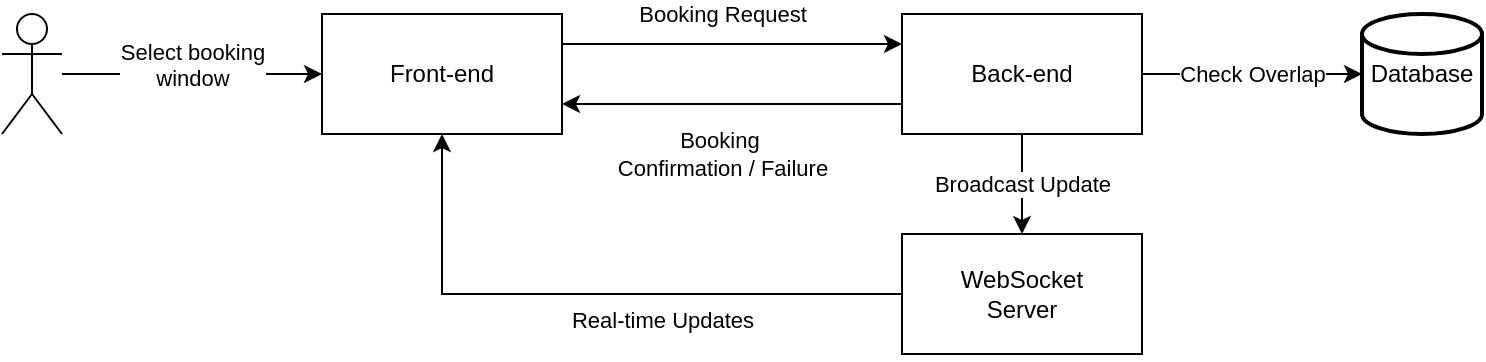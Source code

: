 <mxfile version="25.0.1">
  <diagram id="C5RBs43oDa-KdzZeNtuy" name="Page-1">
    <mxGraphModel dx="1364" dy="795" grid="1" gridSize="10" guides="1" tooltips="1" connect="1" arrows="1" fold="1" page="1" pageScale="1" pageWidth="827" pageHeight="1169" math="0" shadow="0">
      <root>
        <mxCell id="WIyWlLk6GJQsqaUBKTNV-0" />
        <mxCell id="WIyWlLk6GJQsqaUBKTNV-1" parent="WIyWlLk6GJQsqaUBKTNV-0" />
        <mxCell id="JNf_YrvE9puDNG5ZMBzY-5" value="&lt;div&gt;Booking Request&lt;/div&gt;" style="edgeStyle=orthogonalEdgeStyle;rounded=0;orthogonalLoop=1;jettySize=auto;html=1;entryX=0;entryY=0.25;entryDx=0;entryDy=0;exitX=1;exitY=0.25;exitDx=0;exitDy=0;" edge="1" parent="WIyWlLk6GJQsqaUBKTNV-1" source="JNf_YrvE9puDNG5ZMBzY-0" target="JNf_YrvE9puDNG5ZMBzY-4">
          <mxGeometry x="-0.059" y="15" relative="1" as="geometry">
            <mxPoint x="330" y="110" as="sourcePoint" />
            <mxPoint as="offset" />
          </mxGeometry>
        </mxCell>
        <mxCell id="JNf_YrvE9puDNG5ZMBzY-0" value="Front-end" style="rounded=0;whiteSpace=wrap;html=1;" vertex="1" parent="WIyWlLk6GJQsqaUBKTNV-1">
          <mxGeometry x="210" y="70" width="120" height="60" as="geometry" />
        </mxCell>
        <mxCell id="JNf_YrvE9puDNG5ZMBzY-2" style="edgeStyle=orthogonalEdgeStyle;rounded=0;orthogonalLoop=1;jettySize=auto;html=1;" edge="1" parent="WIyWlLk6GJQsqaUBKTNV-1" source="JNf_YrvE9puDNG5ZMBzY-1" target="JNf_YrvE9puDNG5ZMBzY-0">
          <mxGeometry relative="1" as="geometry" />
        </mxCell>
        <mxCell id="JNf_YrvE9puDNG5ZMBzY-6" value="&lt;div&gt;Select booking&lt;/div&gt;&lt;div&gt;window&lt;br&gt;&lt;/div&gt;&lt;div&gt;&lt;br&gt;&lt;/div&gt;" style="edgeLabel;html=1;align=center;verticalAlign=middle;resizable=0;points=[];" vertex="1" connectable="0" parent="JNf_YrvE9puDNG5ZMBzY-2">
          <mxGeometry y="-2" relative="1" as="geometry">
            <mxPoint as="offset" />
          </mxGeometry>
        </mxCell>
        <mxCell id="JNf_YrvE9puDNG5ZMBzY-1" value="" style="shape=umlActor;verticalLabelPosition=bottom;verticalAlign=top;html=1;outlineConnect=0;" vertex="1" parent="WIyWlLk6GJQsqaUBKTNV-1">
          <mxGeometry x="50" y="70" width="30" height="60" as="geometry" />
        </mxCell>
        <mxCell id="JNf_YrvE9puDNG5ZMBzY-13" value="Broadcast Update" style="edgeStyle=orthogonalEdgeStyle;rounded=0;orthogonalLoop=1;jettySize=auto;html=1;" edge="1" parent="WIyWlLk6GJQsqaUBKTNV-1" source="JNf_YrvE9puDNG5ZMBzY-4" target="JNf_YrvE9puDNG5ZMBzY-14">
          <mxGeometry relative="1" as="geometry">
            <mxPoint x="270" y="370" as="targetPoint" />
          </mxGeometry>
        </mxCell>
        <mxCell id="JNf_YrvE9puDNG5ZMBzY-25" value="&lt;div&gt;Booking&amp;nbsp;&lt;/div&gt;&lt;div&gt;Confirmation / Failure&lt;/div&gt;" style="edgeStyle=orthogonalEdgeStyle;rounded=0;orthogonalLoop=1;jettySize=auto;html=1;entryX=1;entryY=0.75;entryDx=0;entryDy=0;" edge="1" parent="WIyWlLk6GJQsqaUBKTNV-1" source="JNf_YrvE9puDNG5ZMBzY-4" target="JNf_YrvE9puDNG5ZMBzY-0">
          <mxGeometry x="0.059" y="25" relative="1" as="geometry">
            <Array as="points">
              <mxPoint x="470" y="115" />
              <mxPoint x="470" y="115" />
            </Array>
            <mxPoint as="offset" />
          </mxGeometry>
        </mxCell>
        <mxCell id="JNf_YrvE9puDNG5ZMBzY-4" value="&lt;div&gt;Back-end&lt;/div&gt;" style="rounded=0;whiteSpace=wrap;html=1;" vertex="1" parent="WIyWlLk6GJQsqaUBKTNV-1">
          <mxGeometry x="500" y="70" width="120" height="60" as="geometry" />
        </mxCell>
        <mxCell id="JNf_YrvE9puDNG5ZMBzY-7" value="Database" style="strokeWidth=2;html=1;shape=mxgraph.flowchart.database;whiteSpace=wrap;" vertex="1" parent="WIyWlLk6GJQsqaUBKTNV-1">
          <mxGeometry x="730" y="70" width="60" height="60" as="geometry" />
        </mxCell>
        <mxCell id="JNf_YrvE9puDNG5ZMBzY-8" value="Check Overlap" style="edgeStyle=orthogonalEdgeStyle;rounded=0;orthogonalLoop=1;jettySize=auto;html=1;entryX=0;entryY=0.5;entryDx=0;entryDy=0;entryPerimeter=0;" edge="1" parent="WIyWlLk6GJQsqaUBKTNV-1" source="JNf_YrvE9puDNG5ZMBzY-4" target="JNf_YrvE9puDNG5ZMBzY-7">
          <mxGeometry relative="1" as="geometry" />
        </mxCell>
        <mxCell id="JNf_YrvE9puDNG5ZMBzY-24" value="&lt;div&gt;Real-time Updates&lt;/div&gt;&lt;div&gt;&lt;br&gt;&lt;/div&gt;" style="edgeStyle=orthogonalEdgeStyle;rounded=0;orthogonalLoop=1;jettySize=auto;html=1;entryX=0.5;entryY=1;entryDx=0;entryDy=0;" edge="1" parent="WIyWlLk6GJQsqaUBKTNV-1" source="JNf_YrvE9puDNG5ZMBzY-14" target="JNf_YrvE9puDNG5ZMBzY-0">
          <mxGeometry x="-0.226" y="20" relative="1" as="geometry">
            <Array as="points">
              <mxPoint x="270" y="210" />
            </Array>
            <mxPoint as="offset" />
          </mxGeometry>
        </mxCell>
        <mxCell id="JNf_YrvE9puDNG5ZMBzY-14" value="&lt;div&gt;WebSocket&lt;/div&gt;&lt;div&gt;Server&lt;br&gt;&lt;/div&gt;" style="whiteSpace=wrap;html=1;rounded=0;" vertex="1" parent="WIyWlLk6GJQsqaUBKTNV-1">
          <mxGeometry x="500" y="180" width="120" height="60" as="geometry" />
        </mxCell>
      </root>
    </mxGraphModel>
  </diagram>
</mxfile>
